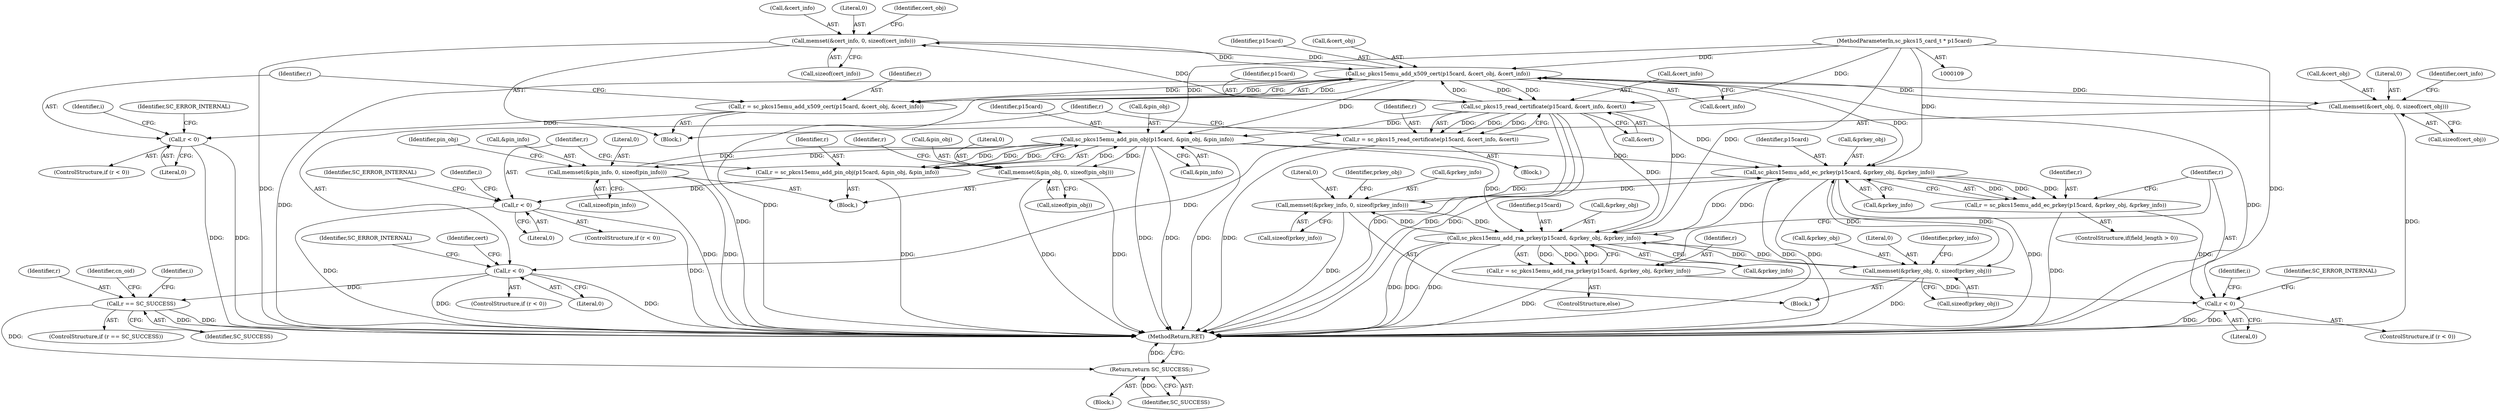 digraph "0_OpenSC_360e95d45ac4123255a4c796db96337f332160ad#diff-d643a0fa169471dbf2912f4866dc49c5_4@API" {
"1000227" [label="(Call,memset(&cert_info, 0, sizeof(cert_info)))"];
"1000278" [label="(Call,sc_pkcs15emu_add_x509_cert(p15card, &cert_obj, &cert_info))"];
"1000301" [label="(Call,sc_pkcs15_read_certificate(p15card, &cert_info, &cert))"];
"1000110" [label="(MethodParameterIn,sc_pkcs15_card_t * p15card)"];
"1000233" [label="(Call,memset(&cert_obj, 0, sizeof(cert_obj)))"];
"1000227" [label="(Call,memset(&cert_info, 0, sizeof(cert_info)))"];
"1000276" [label="(Call,r = sc_pkcs15emu_add_x509_cert(p15card, &cert_obj, &cert_info))"];
"1000285" [label="(Call,r < 0)"];
"1000299" [label="(Call,r = sc_pkcs15_read_certificate(p15card, &cert_info, &cert))"];
"1000308" [label="(Call,r < 0)"];
"1000351" [label="(Call,r == SC_SUCCESS)"];
"1000825" [label="(Return,return SC_SUCCESS;)"];
"1000646" [label="(Call,sc_pkcs15emu_add_pin_obj(p15card, &pin_obj, &pin_info))"];
"1000467" [label="(Call,memset(&pin_info, 0, sizeof(pin_info)))"];
"1000473" [label="(Call,memset(&pin_obj, 0, sizeof(pin_obj)))"];
"1000644" [label="(Call,r = sc_pkcs15emu_add_pin_obj(p15card, &pin_obj, &pin_info))"];
"1000653" [label="(Call,r < 0)"];
"1000804" [label="(Call,sc_pkcs15emu_add_ec_prkey(p15card, &prkey_obj, &prkey_info))"];
"1000676" [label="(Call,memset(&prkey_info, 0, sizeof(prkey_info)))"];
"1000813" [label="(Call,sc_pkcs15emu_add_rsa_prkey(p15card, &prkey_obj, &prkey_info))"];
"1000682" [label="(Call,memset(&prkey_obj, 0, sizeof(prkey_obj)))"];
"1000811" [label="(Call,r = sc_pkcs15emu_add_rsa_prkey(p15card, &prkey_obj, &prkey_info))"];
"1000820" [label="(Call,r < 0)"];
"1000802" [label="(Call,r = sc_pkcs15emu_add_ec_prkey(p15card, &prkey_obj, &prkey_info))"];
"1000243" [label="(Identifier,cert_info)"];
"1000231" [label="(Call,sizeof(cert_info))"];
"1000810" [label="(ControlStructure,else)"];
"1000808" [label="(Call,&prkey_info)"];
"1000679" [label="(Literal,0)"];
"1000284" [label="(ControlStructure,if (r < 0))"];
"1000645" [label="(Identifier,r)"];
"1000278" [label="(Call,sc_pkcs15emu_add_x509_cert(p15card, &cert_obj, &cert_info))"];
"1000814" [label="(Identifier,p15card)"];
"1000289" [label="(Identifier,SC_ERROR_INTERNAL)"];
"1000825" [label="(Return,return SC_SUCCESS;)"];
"1000305" [label="(Call,&cert)"];
"1000228" [label="(Call,&cert_info)"];
"1000309" [label="(Identifier,r)"];
"1000234" [label="(Call,&cert_obj)"];
"1000317" [label="(Identifier,cert)"];
"1000804" [label="(Call,sc_pkcs15emu_add_ec_prkey(p15card, &prkey_obj, &prkey_info))"];
"1000292" [label="(Identifier,i)"];
"1000819" [label="(ControlStructure,if (r < 0))"];
"1000230" [label="(Literal,0)"];
"1000280" [label="(Call,&cert_obj)"];
"1000310" [label="(Literal,0)"];
"1000666" [label="(Identifier,i)"];
"1000227" [label="(Call,memset(&cert_info, 0, sizeof(cert_info)))"];
"1000474" [label="(Call,&pin_obj)"];
"1000676" [label="(Call,memset(&prkey_info, 0, sizeof(prkey_info)))"];
"1000303" [label="(Call,&cert_info)"];
"1000470" [label="(Literal,0)"];
"1000805" [label="(Identifier,p15card)"];
"1000352" [label="(Identifier,r)"];
"1000822" [label="(Literal,0)"];
"1000287" [label="(Literal,0)"];
"1000476" [label="(Literal,0)"];
"1000650" [label="(Call,&pin_info)"];
"1000473" [label="(Call,memset(&pin_obj, 0, sizeof(pin_obj)))"];
"1000302" [label="(Identifier,p15card)"];
"1000644" [label="(Call,r = sc_pkcs15emu_add_pin_obj(p15card, &pin_obj, &pin_info))"];
"1000308" [label="(Call,r < 0)"];
"1000813" [label="(Call,sc_pkcs15emu_add_rsa_prkey(p15card, &prkey_obj, &prkey_info))"];
"1000285" [label="(Call,r < 0)"];
"1000682" [label="(Call,memset(&prkey_obj, 0, sizeof(prkey_obj)))"];
"1000815" [label="(Call,&prkey_obj)"];
"1000475" [label="(Identifier,pin_obj)"];
"1000277" [label="(Identifier,r)"];
"1000301" [label="(Call,sc_pkcs15_read_certificate(p15card, &cert_info, &cert))"];
"1000686" [label="(Call,sizeof(prkey_obj))"];
"1000307" [label="(ControlStructure,if (r < 0))"];
"1000683" [label="(Call,&prkey_obj)"];
"1000233" [label="(Call,memset(&cert_obj, 0, sizeof(cert_obj)))"];
"1000647" [label="(Identifier,p15card)"];
"1000480" [label="(Identifier,r)"];
"1000680" [label="(Call,sizeof(prkey_info))"];
"1000657" [label="(Identifier,SC_ERROR_INTERNAL)"];
"1000827" [label="(MethodReturn,RET)"];
"1000110" [label="(MethodParameterIn,sc_pkcs15_card_t * p15card)"];
"1000824" [label="(Identifier,SC_ERROR_INTERNAL)"];
"1000215" [label="(Block,)"];
"1000803" [label="(Identifier,r)"];
"1000802" [label="(Call,r = sc_pkcs15emu_add_ec_prkey(p15card, &prkey_obj, &prkey_info))"];
"1000652" [label="(ControlStructure,if (r < 0))"];
"1000351" [label="(Call,r == SC_SUCCESS)"];
"1000350" [label="(ControlStructure,if (r == SC_SUCCESS))"];
"1000300" [label="(Identifier,r)"];
"1000653" [label="(Call,r < 0)"];
"1000655" [label="(Literal,0)"];
"1000276" [label="(Call,r = sc_pkcs15emu_add_x509_cert(p15card, &cert_obj, &cert_info))"];
"1000357" [label="(Identifier,cn_oid)"];
"1000648" [label="(Call,&pin_obj)"];
"1000299" [label="(Call,r = sc_pkcs15_read_certificate(p15card, &cert_info, &cert))"];
"1000237" [label="(Call,sizeof(cert_obj))"];
"1000798" [label="(ControlStructure,if(field_length > 0))"];
"1000235" [label="(Identifier,cert_obj)"];
"1000685" [label="(Literal,0)"];
"1000214" [label="(Identifier,i)"];
"1000111" [label="(Block,)"];
"1000448" [label="(Block,)"];
"1000654" [label="(Identifier,r)"];
"1000286" [label="(Identifier,r)"];
"1000471" [label="(Call,sizeof(pin_info))"];
"1000684" [label="(Identifier,prkey_obj)"];
"1000279" [label="(Identifier,p15card)"];
"1000667" [label="(Block,)"];
"1000294" [label="(Block,)"];
"1000677" [label="(Call,&prkey_info)"];
"1000468" [label="(Call,&pin_info)"];
"1000447" [label="(Identifier,i)"];
"1000811" [label="(Call,r = sc_pkcs15emu_add_rsa_prkey(p15card, &prkey_obj, &prkey_info))"];
"1000820" [label="(Call,r < 0)"];
"1000646" [label="(Call,sc_pkcs15emu_add_pin_obj(p15card, &pin_obj, &pin_info))"];
"1000236" [label="(Literal,0)"];
"1000477" [label="(Call,sizeof(pin_obj))"];
"1000691" [label="(Identifier,prkey_info)"];
"1000817" [label="(Call,&prkey_info)"];
"1000312" [label="(Identifier,SC_ERROR_INTERNAL)"];
"1000467" [label="(Call,memset(&pin_info, 0, sizeof(pin_info)))"];
"1000282" [label="(Call,&cert_info)"];
"1000826" [label="(Identifier,SC_SUCCESS)"];
"1000821" [label="(Identifier,r)"];
"1000353" [label="(Identifier,SC_SUCCESS)"];
"1000812" [label="(Identifier,r)"];
"1000806" [label="(Call,&prkey_obj)"];
"1000227" -> "1000215"  [label="AST: "];
"1000227" -> "1000231"  [label="CFG: "];
"1000228" -> "1000227"  [label="AST: "];
"1000230" -> "1000227"  [label="AST: "];
"1000231" -> "1000227"  [label="AST: "];
"1000235" -> "1000227"  [label="CFG: "];
"1000227" -> "1000827"  [label="DDG: "];
"1000278" -> "1000227"  [label="DDG: "];
"1000301" -> "1000227"  [label="DDG: "];
"1000227" -> "1000278"  [label="DDG: "];
"1000278" -> "1000276"  [label="AST: "];
"1000278" -> "1000282"  [label="CFG: "];
"1000279" -> "1000278"  [label="AST: "];
"1000280" -> "1000278"  [label="AST: "];
"1000282" -> "1000278"  [label="AST: "];
"1000276" -> "1000278"  [label="CFG: "];
"1000278" -> "1000827"  [label="DDG: "];
"1000278" -> "1000827"  [label="DDG: "];
"1000278" -> "1000827"  [label="DDG: "];
"1000278" -> "1000233"  [label="DDG: "];
"1000278" -> "1000276"  [label="DDG: "];
"1000278" -> "1000276"  [label="DDG: "];
"1000278" -> "1000276"  [label="DDG: "];
"1000301" -> "1000278"  [label="DDG: "];
"1000110" -> "1000278"  [label="DDG: "];
"1000233" -> "1000278"  [label="DDG: "];
"1000278" -> "1000301"  [label="DDG: "];
"1000278" -> "1000301"  [label="DDG: "];
"1000278" -> "1000646"  [label="DDG: "];
"1000278" -> "1000804"  [label="DDG: "];
"1000278" -> "1000813"  [label="DDG: "];
"1000301" -> "1000299"  [label="AST: "];
"1000301" -> "1000305"  [label="CFG: "];
"1000302" -> "1000301"  [label="AST: "];
"1000303" -> "1000301"  [label="AST: "];
"1000305" -> "1000301"  [label="AST: "];
"1000299" -> "1000301"  [label="CFG: "];
"1000301" -> "1000827"  [label="DDG: "];
"1000301" -> "1000827"  [label="DDG: "];
"1000301" -> "1000827"  [label="DDG: "];
"1000301" -> "1000299"  [label="DDG: "];
"1000301" -> "1000299"  [label="DDG: "];
"1000301" -> "1000299"  [label="DDG: "];
"1000110" -> "1000301"  [label="DDG: "];
"1000301" -> "1000646"  [label="DDG: "];
"1000301" -> "1000804"  [label="DDG: "];
"1000301" -> "1000813"  [label="DDG: "];
"1000110" -> "1000109"  [label="AST: "];
"1000110" -> "1000827"  [label="DDG: "];
"1000110" -> "1000646"  [label="DDG: "];
"1000110" -> "1000804"  [label="DDG: "];
"1000110" -> "1000813"  [label="DDG: "];
"1000233" -> "1000215"  [label="AST: "];
"1000233" -> "1000237"  [label="CFG: "];
"1000234" -> "1000233"  [label="AST: "];
"1000236" -> "1000233"  [label="AST: "];
"1000237" -> "1000233"  [label="AST: "];
"1000243" -> "1000233"  [label="CFG: "];
"1000233" -> "1000827"  [label="DDG: "];
"1000276" -> "1000215"  [label="AST: "];
"1000277" -> "1000276"  [label="AST: "];
"1000286" -> "1000276"  [label="CFG: "];
"1000276" -> "1000827"  [label="DDG: "];
"1000276" -> "1000285"  [label="DDG: "];
"1000285" -> "1000284"  [label="AST: "];
"1000285" -> "1000287"  [label="CFG: "];
"1000286" -> "1000285"  [label="AST: "];
"1000287" -> "1000285"  [label="AST: "];
"1000289" -> "1000285"  [label="CFG: "];
"1000292" -> "1000285"  [label="CFG: "];
"1000285" -> "1000827"  [label="DDG: "];
"1000285" -> "1000827"  [label="DDG: "];
"1000299" -> "1000294"  [label="AST: "];
"1000300" -> "1000299"  [label="AST: "];
"1000309" -> "1000299"  [label="CFG: "];
"1000299" -> "1000827"  [label="DDG: "];
"1000299" -> "1000308"  [label="DDG: "];
"1000308" -> "1000307"  [label="AST: "];
"1000308" -> "1000310"  [label="CFG: "];
"1000309" -> "1000308"  [label="AST: "];
"1000310" -> "1000308"  [label="AST: "];
"1000312" -> "1000308"  [label="CFG: "];
"1000317" -> "1000308"  [label="CFG: "];
"1000308" -> "1000827"  [label="DDG: "];
"1000308" -> "1000827"  [label="DDG: "];
"1000308" -> "1000351"  [label="DDG: "];
"1000351" -> "1000350"  [label="AST: "];
"1000351" -> "1000353"  [label="CFG: "];
"1000352" -> "1000351"  [label="AST: "];
"1000353" -> "1000351"  [label="AST: "];
"1000357" -> "1000351"  [label="CFG: "];
"1000214" -> "1000351"  [label="CFG: "];
"1000351" -> "1000827"  [label="DDG: "];
"1000351" -> "1000827"  [label="DDG: "];
"1000351" -> "1000825"  [label="DDG: "];
"1000825" -> "1000111"  [label="AST: "];
"1000825" -> "1000826"  [label="CFG: "];
"1000826" -> "1000825"  [label="AST: "];
"1000827" -> "1000825"  [label="CFG: "];
"1000825" -> "1000827"  [label="DDG: "];
"1000826" -> "1000825"  [label="DDG: "];
"1000646" -> "1000644"  [label="AST: "];
"1000646" -> "1000650"  [label="CFG: "];
"1000647" -> "1000646"  [label="AST: "];
"1000648" -> "1000646"  [label="AST: "];
"1000650" -> "1000646"  [label="AST: "];
"1000644" -> "1000646"  [label="CFG: "];
"1000646" -> "1000827"  [label="DDG: "];
"1000646" -> "1000827"  [label="DDG: "];
"1000646" -> "1000827"  [label="DDG: "];
"1000646" -> "1000467"  [label="DDG: "];
"1000646" -> "1000473"  [label="DDG: "];
"1000646" -> "1000644"  [label="DDG: "];
"1000646" -> "1000644"  [label="DDG: "];
"1000646" -> "1000644"  [label="DDG: "];
"1000473" -> "1000646"  [label="DDG: "];
"1000467" -> "1000646"  [label="DDG: "];
"1000646" -> "1000804"  [label="DDG: "];
"1000646" -> "1000813"  [label="DDG: "];
"1000467" -> "1000448"  [label="AST: "];
"1000467" -> "1000471"  [label="CFG: "];
"1000468" -> "1000467"  [label="AST: "];
"1000470" -> "1000467"  [label="AST: "];
"1000471" -> "1000467"  [label="AST: "];
"1000475" -> "1000467"  [label="CFG: "];
"1000467" -> "1000827"  [label="DDG: "];
"1000467" -> "1000827"  [label="DDG: "];
"1000473" -> "1000448"  [label="AST: "];
"1000473" -> "1000477"  [label="CFG: "];
"1000474" -> "1000473"  [label="AST: "];
"1000476" -> "1000473"  [label="AST: "];
"1000477" -> "1000473"  [label="AST: "];
"1000480" -> "1000473"  [label="CFG: "];
"1000473" -> "1000827"  [label="DDG: "];
"1000473" -> "1000827"  [label="DDG: "];
"1000644" -> "1000448"  [label="AST: "];
"1000645" -> "1000644"  [label="AST: "];
"1000654" -> "1000644"  [label="CFG: "];
"1000644" -> "1000827"  [label="DDG: "];
"1000644" -> "1000653"  [label="DDG: "];
"1000653" -> "1000652"  [label="AST: "];
"1000653" -> "1000655"  [label="CFG: "];
"1000654" -> "1000653"  [label="AST: "];
"1000655" -> "1000653"  [label="AST: "];
"1000657" -> "1000653"  [label="CFG: "];
"1000447" -> "1000653"  [label="CFG: "];
"1000653" -> "1000827"  [label="DDG: "];
"1000653" -> "1000827"  [label="DDG: "];
"1000804" -> "1000802"  [label="AST: "];
"1000804" -> "1000808"  [label="CFG: "];
"1000805" -> "1000804"  [label="AST: "];
"1000806" -> "1000804"  [label="AST: "];
"1000808" -> "1000804"  [label="AST: "];
"1000802" -> "1000804"  [label="CFG: "];
"1000804" -> "1000827"  [label="DDG: "];
"1000804" -> "1000827"  [label="DDG: "];
"1000804" -> "1000827"  [label="DDG: "];
"1000804" -> "1000676"  [label="DDG: "];
"1000804" -> "1000682"  [label="DDG: "];
"1000804" -> "1000802"  [label="DDG: "];
"1000804" -> "1000802"  [label="DDG: "];
"1000804" -> "1000802"  [label="DDG: "];
"1000813" -> "1000804"  [label="DDG: "];
"1000682" -> "1000804"  [label="DDG: "];
"1000676" -> "1000804"  [label="DDG: "];
"1000804" -> "1000813"  [label="DDG: "];
"1000676" -> "1000667"  [label="AST: "];
"1000676" -> "1000680"  [label="CFG: "];
"1000677" -> "1000676"  [label="AST: "];
"1000679" -> "1000676"  [label="AST: "];
"1000680" -> "1000676"  [label="AST: "];
"1000684" -> "1000676"  [label="CFG: "];
"1000676" -> "1000827"  [label="DDG: "];
"1000813" -> "1000676"  [label="DDG: "];
"1000676" -> "1000813"  [label="DDG: "];
"1000813" -> "1000811"  [label="AST: "];
"1000813" -> "1000817"  [label="CFG: "];
"1000814" -> "1000813"  [label="AST: "];
"1000815" -> "1000813"  [label="AST: "];
"1000817" -> "1000813"  [label="AST: "];
"1000811" -> "1000813"  [label="CFG: "];
"1000813" -> "1000827"  [label="DDG: "];
"1000813" -> "1000827"  [label="DDG: "];
"1000813" -> "1000827"  [label="DDG: "];
"1000813" -> "1000682"  [label="DDG: "];
"1000813" -> "1000811"  [label="DDG: "];
"1000813" -> "1000811"  [label="DDG: "];
"1000813" -> "1000811"  [label="DDG: "];
"1000682" -> "1000813"  [label="DDG: "];
"1000682" -> "1000667"  [label="AST: "];
"1000682" -> "1000686"  [label="CFG: "];
"1000683" -> "1000682"  [label="AST: "];
"1000685" -> "1000682"  [label="AST: "];
"1000686" -> "1000682"  [label="AST: "];
"1000691" -> "1000682"  [label="CFG: "];
"1000682" -> "1000827"  [label="DDG: "];
"1000811" -> "1000810"  [label="AST: "];
"1000812" -> "1000811"  [label="AST: "];
"1000821" -> "1000811"  [label="CFG: "];
"1000811" -> "1000827"  [label="DDG: "];
"1000811" -> "1000820"  [label="DDG: "];
"1000820" -> "1000819"  [label="AST: "];
"1000820" -> "1000822"  [label="CFG: "];
"1000821" -> "1000820"  [label="AST: "];
"1000822" -> "1000820"  [label="AST: "];
"1000824" -> "1000820"  [label="CFG: "];
"1000666" -> "1000820"  [label="CFG: "];
"1000820" -> "1000827"  [label="DDG: "];
"1000820" -> "1000827"  [label="DDG: "];
"1000802" -> "1000820"  [label="DDG: "];
"1000802" -> "1000798"  [label="AST: "];
"1000803" -> "1000802"  [label="AST: "];
"1000821" -> "1000802"  [label="CFG: "];
"1000802" -> "1000827"  [label="DDG: "];
}

